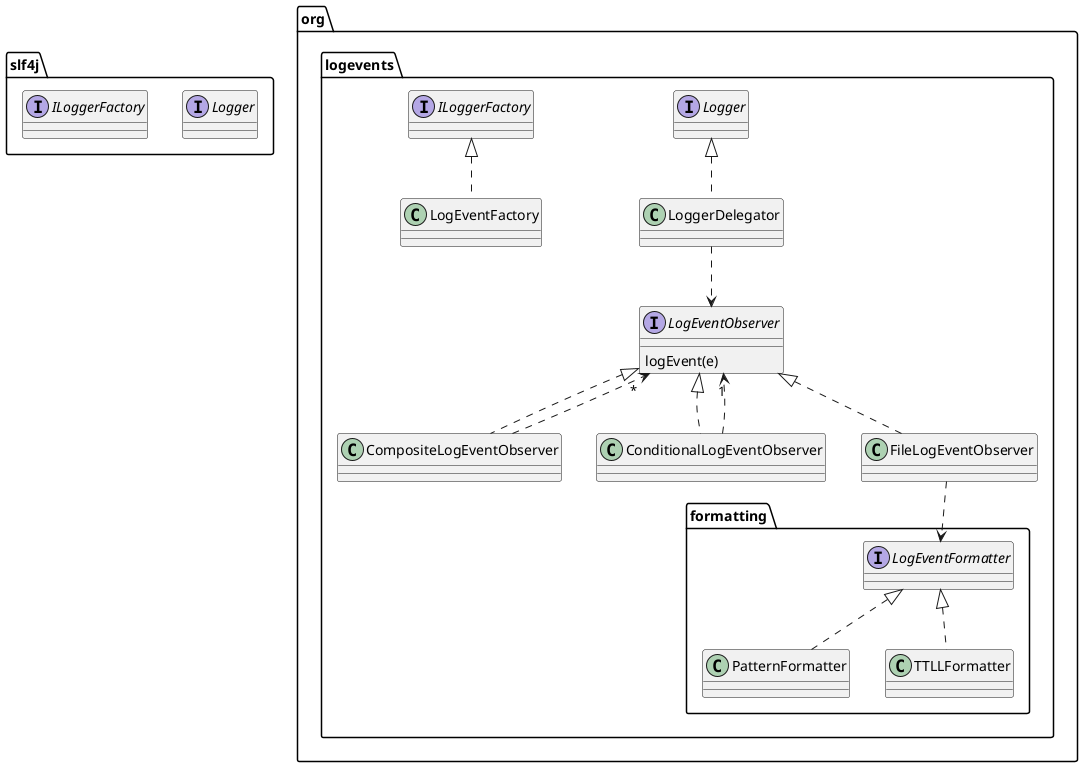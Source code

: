 @startuml

package "slf4j" {
  interface Logger
  interface ILoggerFactory
}

package "org.logevents" {

	class LoggerDelegator implements Logger
	
	class LogEventFactory implements ILoggerFactory
		
	interface LogEventObserver {
	  logEvent(e)
	}
	LoggerDelegator ..> LogEventObserver
	
	class CompositeLogEventObserver implements LogEventObserver
	class ConditionalLogEventObserver implements LogEventObserver
	class FileLogEventObserver implements LogEventObserver
	CompositeLogEventObserver ..> "*" LogEventObserver
	ConditionalLogEventObserver ..> "1" LogEventObserver
	
	
	package "formatting" {
		interface LogEventFormatter
		FileLogEventObserver ..> LogEventFormatter
		class PatternFormatter implements LogEventFormatter
        class TTLLFormatter implements LogEventFormatter
	}
	
}
	
@enduml
